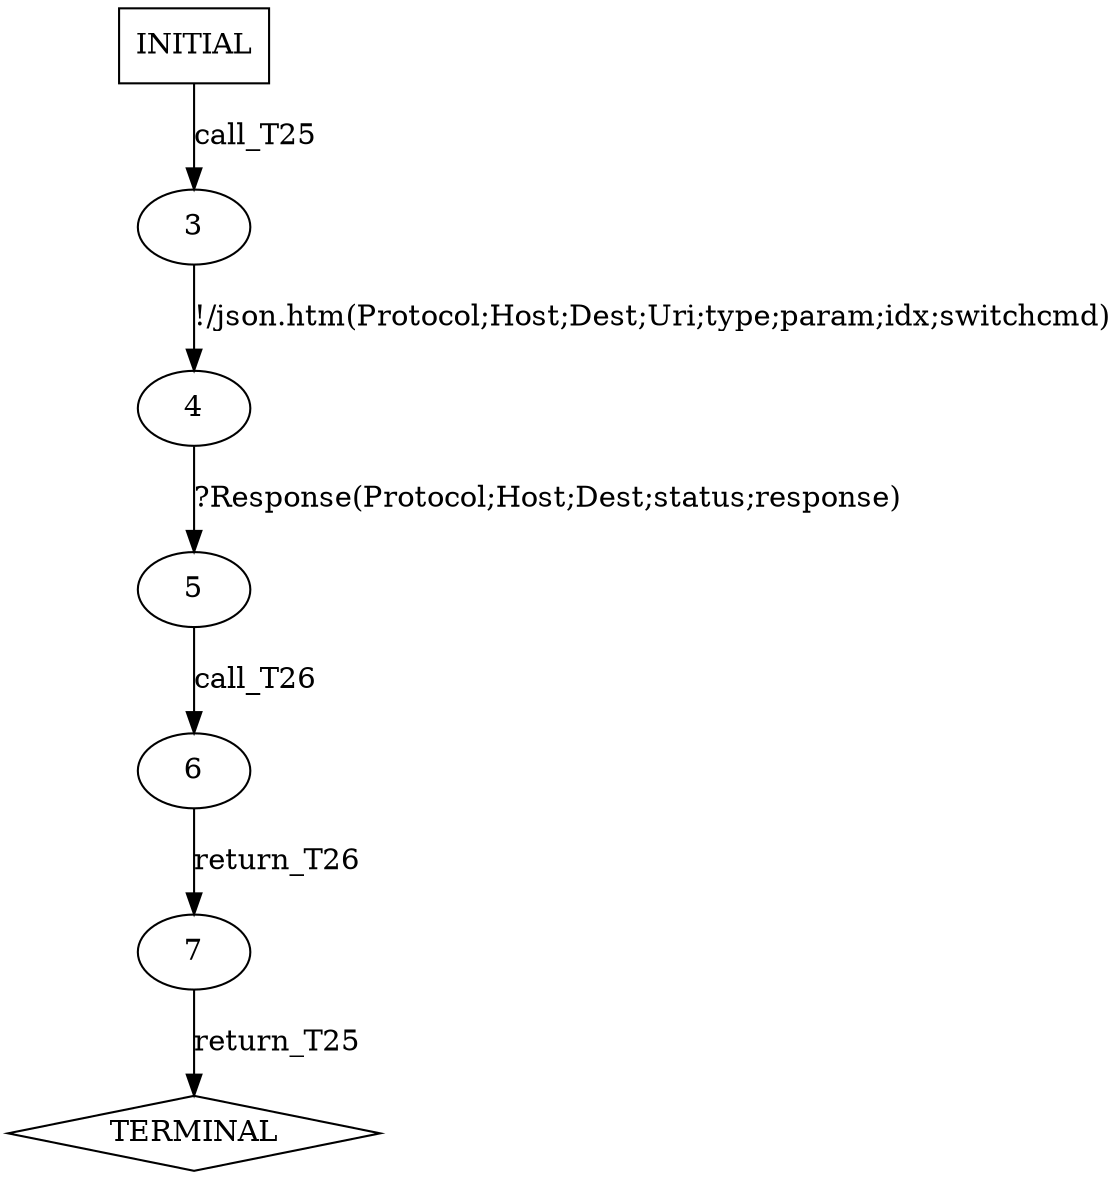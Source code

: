 digraph G {
  0 [label="INITIAL",shape=box];
  1 [label="TERMINAL",shape=diamond];
  3 [label="3"];
  4 [label="4"];
  5 [label="5"];
  6 [label="6"];
  7 [label="7"];
0->3 [label="call_T25"];
3->4 [label="!/json.htm(Protocol;Host;Dest;Uri;type;param;idx;switchcmd)"];
4->5 [label="?Response(Protocol;Host;Dest;status;response)"];
5->6 [label="call_T26"];
6->7 [label="return_T26"];
7->1 [label="return_T25"];
}
